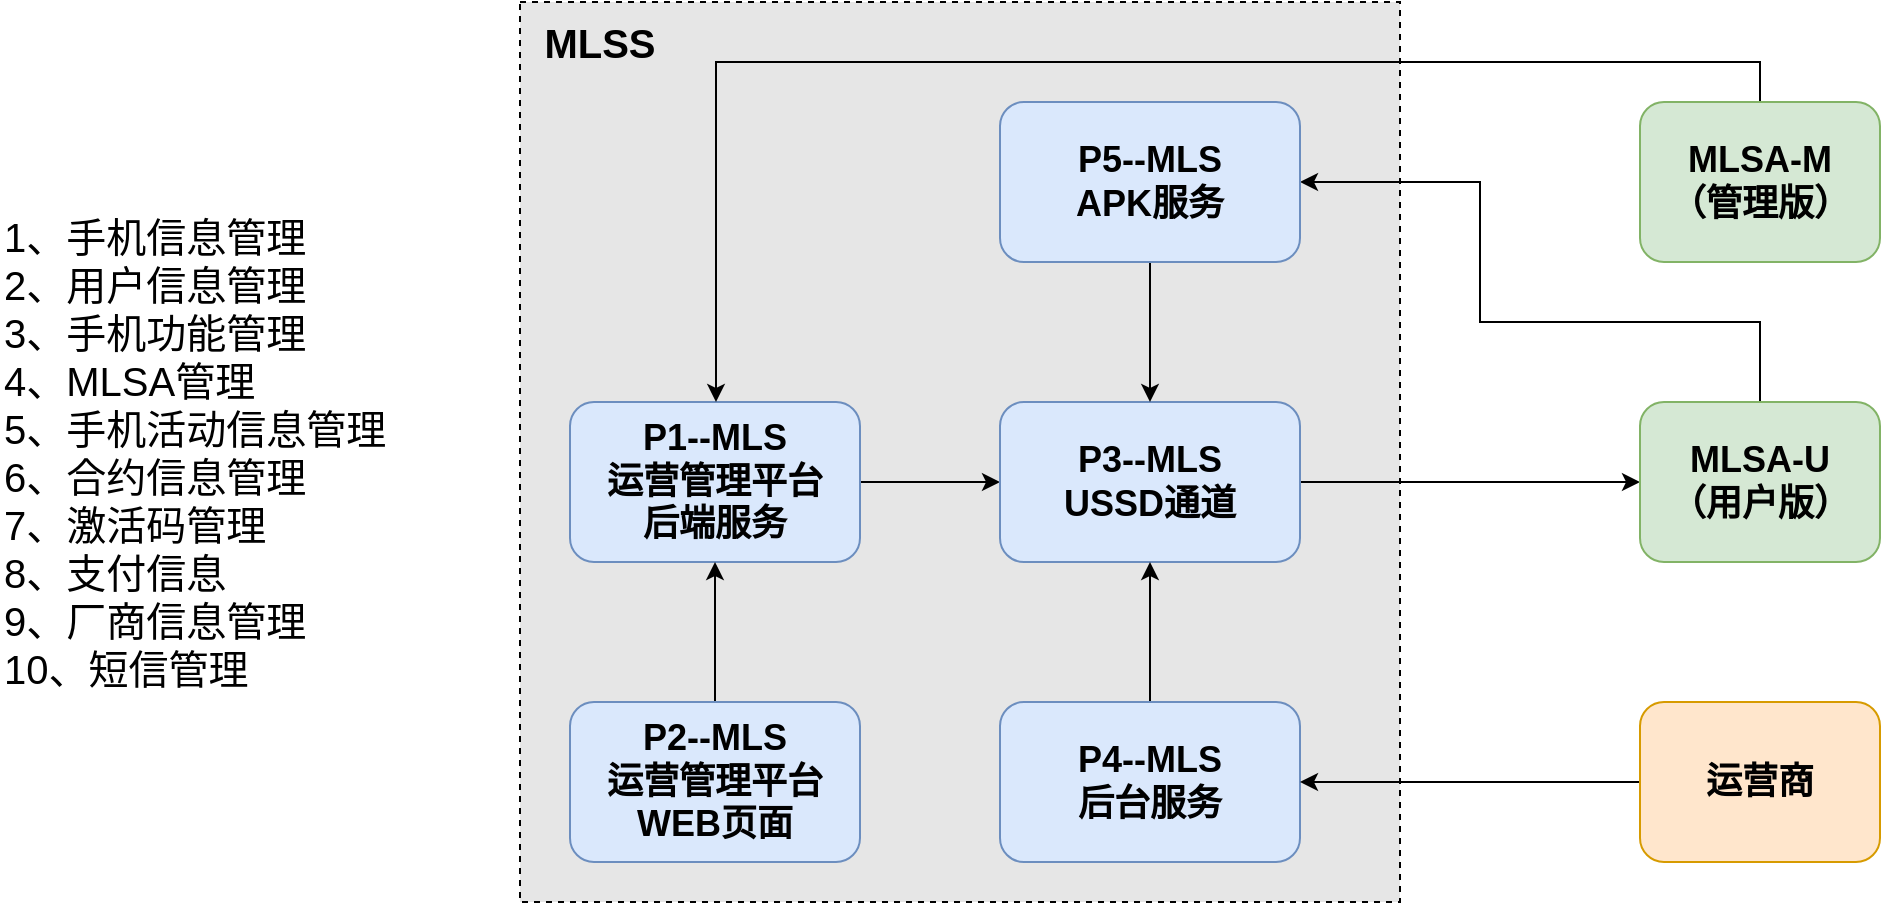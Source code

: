 <mxfile version="12.7.8" type="github">
  <diagram id="NkzRMjwECVClfPyFufu4" name="Page-1">
    <mxGraphModel dx="2208" dy="630" grid="1" gridSize="10" guides="1" tooltips="1" connect="1" arrows="1" fold="1" page="1" pageScale="1" pageWidth="827" pageHeight="1169" math="0" shadow="0">
      <root>
        <mxCell id="0" />
        <mxCell id="1" parent="0" />
        <mxCell id="ab_bX9iZ9XtQMcbPUogD-13" value="" style="rounded=0;whiteSpace=wrap;html=1;fillColor=#E6E6E6;strokeWidth=1;dashed=1;" vertex="1" parent="1">
          <mxGeometry x="-40" y="160" width="440" height="450" as="geometry" />
        </mxCell>
        <mxCell id="ab_bX9iZ9XtQMcbPUogD-7" style="edgeStyle=orthogonalEdgeStyle;rounded=0;orthogonalLoop=1;jettySize=auto;html=1;exitX=1;exitY=0.5;exitDx=0;exitDy=0;entryX=0;entryY=0.5;entryDx=0;entryDy=0;" edge="1" parent="1" source="ab_bX9iZ9XtQMcbPUogD-1" target="ab_bX9iZ9XtQMcbPUogD-2">
          <mxGeometry relative="1" as="geometry" />
        </mxCell>
        <mxCell id="ab_bX9iZ9XtQMcbPUogD-1" value="P1--MLS&lt;br style=&quot;font-size: 18px&quot;&gt;运营管理平台&lt;br&gt;后端服务" style="rounded=1;whiteSpace=wrap;html=1;fillColor=#dae8fc;strokeColor=#6c8ebf;fontSize=18;fontStyle=1" vertex="1" parent="1">
          <mxGeometry x="-15" y="360" width="145" height="80" as="geometry" />
        </mxCell>
        <mxCell id="ab_bX9iZ9XtQMcbPUogD-9" style="edgeStyle=orthogonalEdgeStyle;rounded=0;orthogonalLoop=1;jettySize=auto;html=1;exitX=1;exitY=0.5;exitDx=0;exitDy=0;entryX=0;entryY=0.5;entryDx=0;entryDy=0;" edge="1" parent="1" source="ab_bX9iZ9XtQMcbPUogD-2" target="ab_bX9iZ9XtQMcbPUogD-8">
          <mxGeometry relative="1" as="geometry" />
        </mxCell>
        <mxCell id="ab_bX9iZ9XtQMcbPUogD-2" value="P3--MLS&lt;br style=&quot;font-size: 18px;&quot;&gt;USSD通道" style="rounded=1;whiteSpace=wrap;html=1;fillColor=#dae8fc;strokeColor=#6c8ebf;fontSize=18;fontStyle=1" vertex="1" parent="1">
          <mxGeometry x="200" y="360" width="150" height="80" as="geometry" />
        </mxCell>
        <mxCell id="ab_bX9iZ9XtQMcbPUogD-6" style="edgeStyle=orthogonalEdgeStyle;rounded=0;orthogonalLoop=1;jettySize=auto;html=1;exitX=0.5;exitY=0;exitDx=0;exitDy=0;entryX=0.5;entryY=1;entryDx=0;entryDy=0;" edge="1" parent="1" source="ab_bX9iZ9XtQMcbPUogD-3" target="ab_bX9iZ9XtQMcbPUogD-2">
          <mxGeometry relative="1" as="geometry" />
        </mxCell>
        <mxCell id="ab_bX9iZ9XtQMcbPUogD-3" value="P4--MLS&lt;br style=&quot;font-size: 18px;&quot;&gt;后台服务" style="rounded=1;whiteSpace=wrap;html=1;fillColor=#dae8fc;strokeColor=#6c8ebf;fontSize=18;fontStyle=1" vertex="1" parent="1">
          <mxGeometry x="200" y="510" width="150" height="80" as="geometry" />
        </mxCell>
        <mxCell id="ab_bX9iZ9XtQMcbPUogD-5" style="edgeStyle=orthogonalEdgeStyle;rounded=0;orthogonalLoop=1;jettySize=auto;html=1;exitX=0;exitY=0.5;exitDx=0;exitDy=0;entryX=1;entryY=0.5;entryDx=0;entryDy=0;" edge="1" parent="1" source="ab_bX9iZ9XtQMcbPUogD-4" target="ab_bX9iZ9XtQMcbPUogD-3">
          <mxGeometry relative="1" as="geometry" />
        </mxCell>
        <mxCell id="ab_bX9iZ9XtQMcbPUogD-4" value="运营商" style="rounded=1;whiteSpace=wrap;html=1;fillColor=#ffe6cc;strokeColor=#d79b00;fontSize=18;fontStyle=1" vertex="1" parent="1">
          <mxGeometry x="520" y="510" width="120" height="80" as="geometry" />
        </mxCell>
        <mxCell id="ab_bX9iZ9XtQMcbPUogD-12" style="edgeStyle=orthogonalEdgeStyle;rounded=0;orthogonalLoop=1;jettySize=auto;html=1;exitX=0.5;exitY=0;exitDx=0;exitDy=0;entryX=1;entryY=0.5;entryDx=0;entryDy=0;" edge="1" parent="1" source="ab_bX9iZ9XtQMcbPUogD-8" target="ab_bX9iZ9XtQMcbPUogD-10">
          <mxGeometry relative="1" as="geometry">
            <Array as="points">
              <mxPoint x="580" y="320" />
              <mxPoint x="440" y="320" />
              <mxPoint x="440" y="250" />
            </Array>
          </mxGeometry>
        </mxCell>
        <mxCell id="ab_bX9iZ9XtQMcbPUogD-8" value="MLSA-U&lt;br&gt;（用户版）" style="rounded=1;whiteSpace=wrap;html=1;fillColor=#d5e8d4;strokeColor=#82b366;fontSize=18;fontStyle=1" vertex="1" parent="1">
          <mxGeometry x="520" y="360" width="120" height="80" as="geometry" />
        </mxCell>
        <mxCell id="ab_bX9iZ9XtQMcbPUogD-11" style="edgeStyle=orthogonalEdgeStyle;rounded=0;orthogonalLoop=1;jettySize=auto;html=1;exitX=0.5;exitY=1;exitDx=0;exitDy=0;entryX=0.5;entryY=0;entryDx=0;entryDy=0;" edge="1" parent="1" source="ab_bX9iZ9XtQMcbPUogD-10" target="ab_bX9iZ9XtQMcbPUogD-2">
          <mxGeometry relative="1" as="geometry" />
        </mxCell>
        <mxCell id="ab_bX9iZ9XtQMcbPUogD-10" value="P5--MLS&lt;br style=&quot;font-size: 18px&quot;&gt;APK服务" style="rounded=1;whiteSpace=wrap;html=1;fillColor=#dae8fc;strokeColor=#6c8ebf;fontSize=18;fontStyle=1" vertex="1" parent="1">
          <mxGeometry x="200" y="210" width="150" height="80" as="geometry" />
        </mxCell>
        <mxCell id="ab_bX9iZ9XtQMcbPUogD-14" value="&lt;b style=&quot;font-size: 20px;&quot;&gt;&lt;font style=&quot;font-size: 20px;&quot;&gt;MLSS&lt;/font&gt;&lt;/b&gt;" style="text;html=1;strokeColor=none;fillColor=none;align=center;verticalAlign=middle;whiteSpace=wrap;rounded=0;dashed=1;fontSize=20;" vertex="1" parent="1">
          <mxGeometry x="-20" y="170" width="40" height="20" as="geometry" />
        </mxCell>
        <mxCell id="ab_bX9iZ9XtQMcbPUogD-16" value="1、手机信息管理&lt;br&gt;2、用户信息管理&lt;br&gt;3、手机功能管理&lt;br&gt;4、MLSA管理&lt;br&gt;5、手机活动信息管理&lt;br&gt;6、合约信息管理&lt;br&gt;7、激活码管理&lt;br&gt;8、支付信息&lt;br&gt;9、厂商信息管理&lt;br&gt;10、短信管理&lt;br&gt;" style="text;html=1;strokeColor=none;fillColor=none;align=left;verticalAlign=middle;whiteSpace=wrap;rounded=0;dashed=1;fontSize=20;" vertex="1" parent="1">
          <mxGeometry x="-300" y="260" width="220" height="250" as="geometry" />
        </mxCell>
        <mxCell id="ab_bX9iZ9XtQMcbPUogD-24" style="edgeStyle=orthogonalEdgeStyle;rounded=0;orthogonalLoop=1;jettySize=auto;html=1;entryX=0.5;entryY=1;entryDx=0;entryDy=0;fontSize=18;" edge="1" parent="1" source="ab_bX9iZ9XtQMcbPUogD-17" target="ab_bX9iZ9XtQMcbPUogD-1">
          <mxGeometry relative="1" as="geometry" />
        </mxCell>
        <mxCell id="ab_bX9iZ9XtQMcbPUogD-17" value="P2--MLS&lt;br style=&quot;font-size: 18px&quot;&gt;运营管理平台&lt;br&gt;WEB页面" style="rounded=1;whiteSpace=wrap;html=1;fillColor=#dae8fc;strokeColor=#6c8ebf;fontSize=18;fontStyle=1" vertex="1" parent="1">
          <mxGeometry x="-15" y="510" width="145" height="80" as="geometry" />
        </mxCell>
        <mxCell id="ab_bX9iZ9XtQMcbPUogD-25" style="edgeStyle=orthogonalEdgeStyle;rounded=0;orthogonalLoop=1;jettySize=auto;html=1;fontSize=18;" edge="1" parent="1" source="ab_bX9iZ9XtQMcbPUogD-21" target="ab_bX9iZ9XtQMcbPUogD-1">
          <mxGeometry relative="1" as="geometry">
            <Array as="points">
              <mxPoint x="580" y="190" />
              <mxPoint x="58" y="190" />
            </Array>
          </mxGeometry>
        </mxCell>
        <mxCell id="ab_bX9iZ9XtQMcbPUogD-21" value="MLSA-M&lt;br&gt;（管理版）" style="rounded=1;whiteSpace=wrap;html=1;fillColor=#d5e8d4;strokeColor=#82b366;fontSize=18;fontStyle=1" vertex="1" parent="1">
          <mxGeometry x="520" y="210" width="120" height="80" as="geometry" />
        </mxCell>
      </root>
    </mxGraphModel>
  </diagram>
</mxfile>
